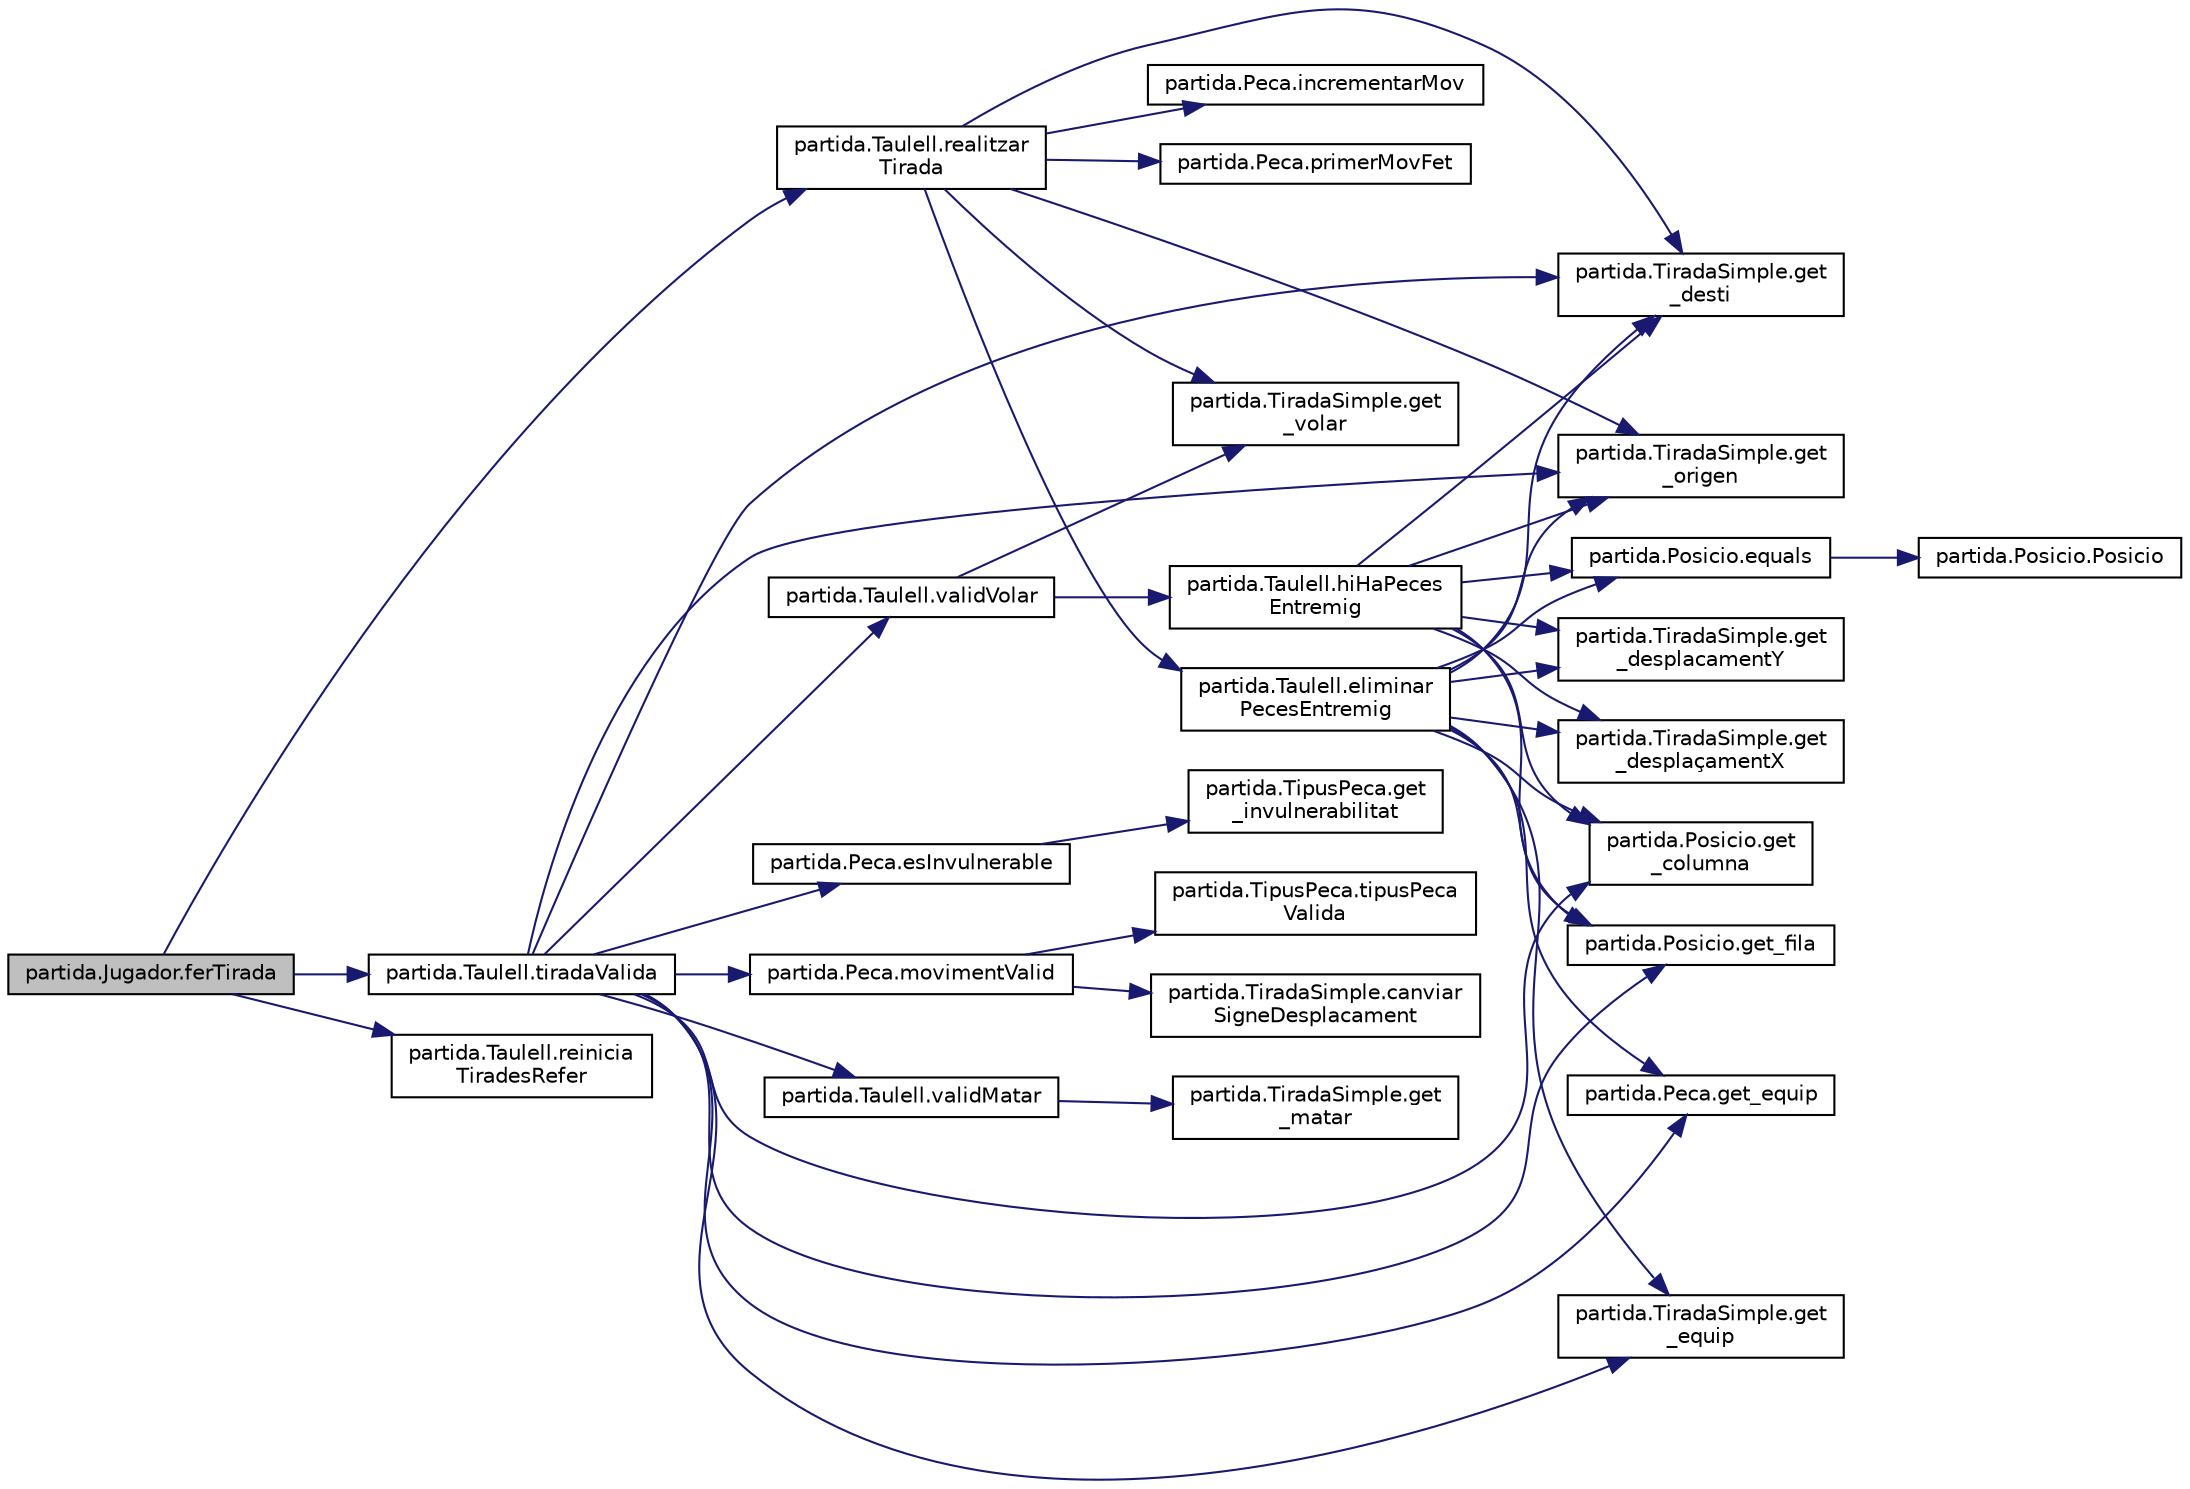 digraph "partida.Jugador.ferTirada"
{
 // LATEX_PDF_SIZE
  edge [fontname="Helvetica",fontsize="10",labelfontname="Helvetica",labelfontsize="10"];
  node [fontname="Helvetica",fontsize="10",shape=record];
  rankdir="LR";
  Node1 [label="partida.Jugador.ferTirada",height=0.2,width=0.4,color="black", fillcolor="grey75", style="filled", fontcolor="black",tooltip="Fa totes les comprovacions per veure si la tirada entrada es valida o no i es realitza la tirada."];
  Node1 -> Node2 [color="midnightblue",fontsize="10",style="solid"];
  Node2 [label="partida.Taulell.realitzar\lTirada",height=0.2,width=0.4,color="black", fillcolor="white", style="filled",URL="$classpartida_1_1_taulell.html#a09ac50dfdb6fefaf8accdcb61fe0e3cc",tooltip="Realitza la tirada t al taulell. Retorna un enter que s'incrementara si es maten peces enemigues."];
  Node2 -> Node3 [color="midnightblue",fontsize="10",style="solid"];
  Node3 [label="partida.Taulell.eliminar\lPecesEntremig",height=0.2,width=0.4,color="black", fillcolor="white", style="filled",URL="$classpartida_1_1_taulell.html#a9d656cbe63061fc7f477f31cfde9def3",tooltip="Comprova si hi ha peces entremig de la tirada i si n'hi ha les mata."];
  Node3 -> Node4 [color="midnightblue",fontsize="10",style="solid"];
  Node4 [label="partida.Posicio.equals",height=0.2,width=0.4,color="black", fillcolor="white", style="filled",URL="$classpartida_1_1_posicio.html#aa01891d16f82607364885f2a26c8a41e",tooltip="Comparació de dues Posicions."];
  Node4 -> Node5 [color="midnightblue",fontsize="10",style="solid"];
  Node5 [label="partida.Posicio.Posicio",height=0.2,width=0.4,color="black", fillcolor="white", style="filled",URL="$classpartida_1_1_posicio.html#a80733d48f01e4df99ab0606af0721a0a",tooltip="Genera una Posicó"];
  Node3 -> Node6 [color="midnightblue",fontsize="10",style="solid"];
  Node6 [label="partida.Posicio.get\l_columna",height=0.2,width=0.4,color="black", fillcolor="white", style="filled",URL="$classpartida_1_1_posicio.html#a267f9e1db4052bbdf4cbdf15afde97e7",tooltip="Columna."];
  Node3 -> Node7 [color="midnightblue",fontsize="10",style="solid"];
  Node7 [label="partida.TiradaSimple.get\l_desplacamentY",height=0.2,width=0.4,color="black", fillcolor="white", style="filled",URL="$classpartida_1_1_tirada_simple.html#a43de35c8d09caf5ac372ae579a369625",tooltip="Desplaçament en l'eix de les Y."];
  Node3 -> Node8 [color="midnightblue",fontsize="10",style="solid"];
  Node8 [label="partida.TiradaSimple.get\l_desplaçamentX",height=0.2,width=0.4,color="black", fillcolor="white", style="filled",URL="$classpartida_1_1_tirada_simple.html#a77438dc75b40c3c578ebfe0f41c85d7a",tooltip="Desplaçament en l'eix de les X."];
  Node3 -> Node9 [color="midnightblue",fontsize="10",style="solid"];
  Node9 [label="partida.TiradaSimple.get\l_desti",height=0.2,width=0.4,color="black", fillcolor="white", style="filled",URL="$classpartida_1_1_tirada_simple.html#aaa98451448fe6aca2bf914e36fead1e6",tooltip="Destí"];
  Node3 -> Node10 [color="midnightblue",fontsize="10",style="solid"];
  Node10 [label="partida.Peca.get_equip",height=0.2,width=0.4,color="black", fillcolor="white", style="filled",URL="$classpartida_1_1_peca.html#acf746f82f289a4a6b9c13f518df1fe6b",tooltip="Equip."];
  Node3 -> Node11 [color="midnightblue",fontsize="10",style="solid"];
  Node11 [label="partida.TiradaSimple.get\l_equip",height=0.2,width=0.4,color="black", fillcolor="white", style="filled",URL="$classpartida_1_1_tirada_simple.html#a7117f9d1138194747cc8ef335b2876fd",tooltip="Equip del Jugador de la Tirada (true = BLANQUES, false = NEGRES."];
  Node3 -> Node12 [color="midnightblue",fontsize="10",style="solid"];
  Node12 [label="partida.Posicio.get_fila",height=0.2,width=0.4,color="black", fillcolor="white", style="filled",URL="$classpartida_1_1_posicio.html#afd3e4dfc10d7a4ce1587ebc641cbbee5",tooltip="Fila."];
  Node3 -> Node13 [color="midnightblue",fontsize="10",style="solid"];
  Node13 [label="partida.TiradaSimple.get\l_origen",height=0.2,width=0.4,color="black", fillcolor="white", style="filled",URL="$classpartida_1_1_tirada_simple.html#ac67b65ec5021b314961fc232949bc680",tooltip="Origen."];
  Node2 -> Node9 [color="midnightblue",fontsize="10",style="solid"];
  Node2 -> Node13 [color="midnightblue",fontsize="10",style="solid"];
  Node2 -> Node14 [color="midnightblue",fontsize="10",style="solid"];
  Node14 [label="partida.TiradaSimple.get\l_volar",height=0.2,width=0.4,color="black", fillcolor="white", style="filled",URL="$classpartida_1_1_tirada_simple.html#a221e50d1eb171eb9b69d2d20eb77d404",tooltip="Volar."];
  Node2 -> Node15 [color="midnightblue",fontsize="10",style="solid"];
  Node15 [label="partida.Peca.incrementarMov",height=0.2,width=0.4,color="black", fillcolor="white", style="filled",URL="$classpartida_1_1_peca.html#a14606aca0160587c25a6525f435e5ad1",tooltip="Incrementa el contador de moviments fet per aquesta peça."];
  Node2 -> Node16 [color="midnightblue",fontsize="10",style="solid"];
  Node16 [label="partida.Peca.primerMovFet",height=0.2,width=0.4,color="black", fillcolor="white", style="filled",URL="$classpartida_1_1_peca.html#afddc0a60f1817a3f9e61d9ecaa6ba9df",tooltip="Mètode per a canviar Primer Moviment."];
  Node1 -> Node17 [color="midnightblue",fontsize="10",style="solid"];
  Node17 [label="partida.Taulell.reinicia\lTiradesRefer",height=0.2,width=0.4,color="black", fillcolor="white", style="filled",URL="$classpartida_1_1_taulell.html#ab874d91f57b5207e3abbe0c37d97a63e",tooltip="reinicia l'array de tirades que s'han desfet"];
  Node1 -> Node18 [color="midnightblue",fontsize="10",style="solid"];
  Node18 [label="partida.Taulell.tiradaValida",height=0.2,width=0.4,color="black", fillcolor="white", style="filled",URL="$classpartida_1_1_taulell.html#a378c7b029e0e64c33ecaa952fa584a31",tooltip="Fa totes les comprovacions per veure si la tirada entrada es valida o no."];
  Node18 -> Node19 [color="midnightblue",fontsize="10",style="solid"];
  Node19 [label="partida.Peca.esInvulnerable",height=0.2,width=0.4,color="black", fillcolor="white", style="filled",URL="$classpartida_1_1_peca.html#adf2f180435ec4a34c687f5a58904d6c8",tooltip="Invulnerabilitat."];
  Node19 -> Node20 [color="midnightblue",fontsize="10",style="solid"];
  Node20 [label="partida.TipusPeca.get\l_invulnerabilitat",height=0.2,width=0.4,color="black", fillcolor="white", style="filled",URL="$classpartida_1_1_tipus_peca.html#ac533650085cc35ebdd18d2eb7274154e",tooltip="Valor d'invulnerabilitat."];
  Node18 -> Node6 [color="midnightblue",fontsize="10",style="solid"];
  Node18 -> Node9 [color="midnightblue",fontsize="10",style="solid"];
  Node18 -> Node10 [color="midnightblue",fontsize="10",style="solid"];
  Node18 -> Node11 [color="midnightblue",fontsize="10",style="solid"];
  Node18 -> Node12 [color="midnightblue",fontsize="10",style="solid"];
  Node18 -> Node13 [color="midnightblue",fontsize="10",style="solid"];
  Node18 -> Node21 [color="midnightblue",fontsize="10",style="solid"];
  Node21 [label="partida.Peca.movimentValid",height=0.2,width=0.4,color="black", fillcolor="white", style="filled",URL="$classpartida_1_1_peca.html#a00c836ce784c43093c86c54ce7ad7754",tooltip="Validació de la validesa d'una tirada."];
  Node21 -> Node22 [color="midnightblue",fontsize="10",style="solid"];
  Node22 [label="partida.TiradaSimple.canviar\lSigneDesplacament",height=0.2,width=0.4,color="black", fillcolor="white", style="filled",URL="$classpartida_1_1_tirada_simple.html#a9b6b26d161cf537452ce59894d0e8f80",tooltip="Canvia el signe de desplaçament X i Y."];
  Node21 -> Node23 [color="midnightblue",fontsize="10",style="solid"];
  Node23 [label="partida.TipusPeca.tipusPeca\lValida",height=0.2,width=0.4,color="black", fillcolor="white", style="filled",URL="$classpartida_1_1_tipus_peca.html#a8d39abf24f8d3dbb1517060b83c1f728",tooltip="Mira si un tipus de Peça és vàlid."];
  Node18 -> Node24 [color="midnightblue",fontsize="10",style="solid"];
  Node24 [label="partida.Taulell.validMatar",height=0.2,width=0.4,color="black", fillcolor="white", style="filled",URL="$classpartida_1_1_taulell.html#a1b94de082c83ef2c7af322795c4daafd",tooltip="Comprova que les habilitats de matar de la peça amb les que vol fer a la tirada."];
  Node24 -> Node25 [color="midnightblue",fontsize="10",style="solid"];
  Node25 [label="partida.TiradaSimple.get\l_matar",height=0.2,width=0.4,color="black", fillcolor="white", style="filled",URL="$classpartida_1_1_tirada_simple.html#aeb2264788f917ed9349f9b6399554f37",tooltip="Matar."];
  Node18 -> Node26 [color="midnightblue",fontsize="10",style="solid"];
  Node26 [label="partida.Taulell.validVolar",height=0.2,width=0.4,color="black", fillcolor="white", style="filled",URL="$classpartida_1_1_taulell.html#ab808f90adb948b95af87138809d0dd96",tooltip="Comprova que les habilitats de volar de la peça amb les que vol fer a la tirada."];
  Node26 -> Node14 [color="midnightblue",fontsize="10",style="solid"];
  Node26 -> Node27 [color="midnightblue",fontsize="10",style="solid"];
  Node27 [label="partida.Taulell.hiHaPeces\lEntremig",height=0.2,width=0.4,color="black", fillcolor="white", style="filled",URL="$classpartida_1_1_taulell.html#adf258c45e95084068e09fe1d14e46fef",tooltip="Comprova si hi ha peces entremig de la tirada que es vol executar."];
  Node27 -> Node4 [color="midnightblue",fontsize="10",style="solid"];
  Node27 -> Node6 [color="midnightblue",fontsize="10",style="solid"];
  Node27 -> Node7 [color="midnightblue",fontsize="10",style="solid"];
  Node27 -> Node8 [color="midnightblue",fontsize="10",style="solid"];
  Node27 -> Node9 [color="midnightblue",fontsize="10",style="solid"];
  Node27 -> Node12 [color="midnightblue",fontsize="10",style="solid"];
  Node27 -> Node13 [color="midnightblue",fontsize="10",style="solid"];
}
